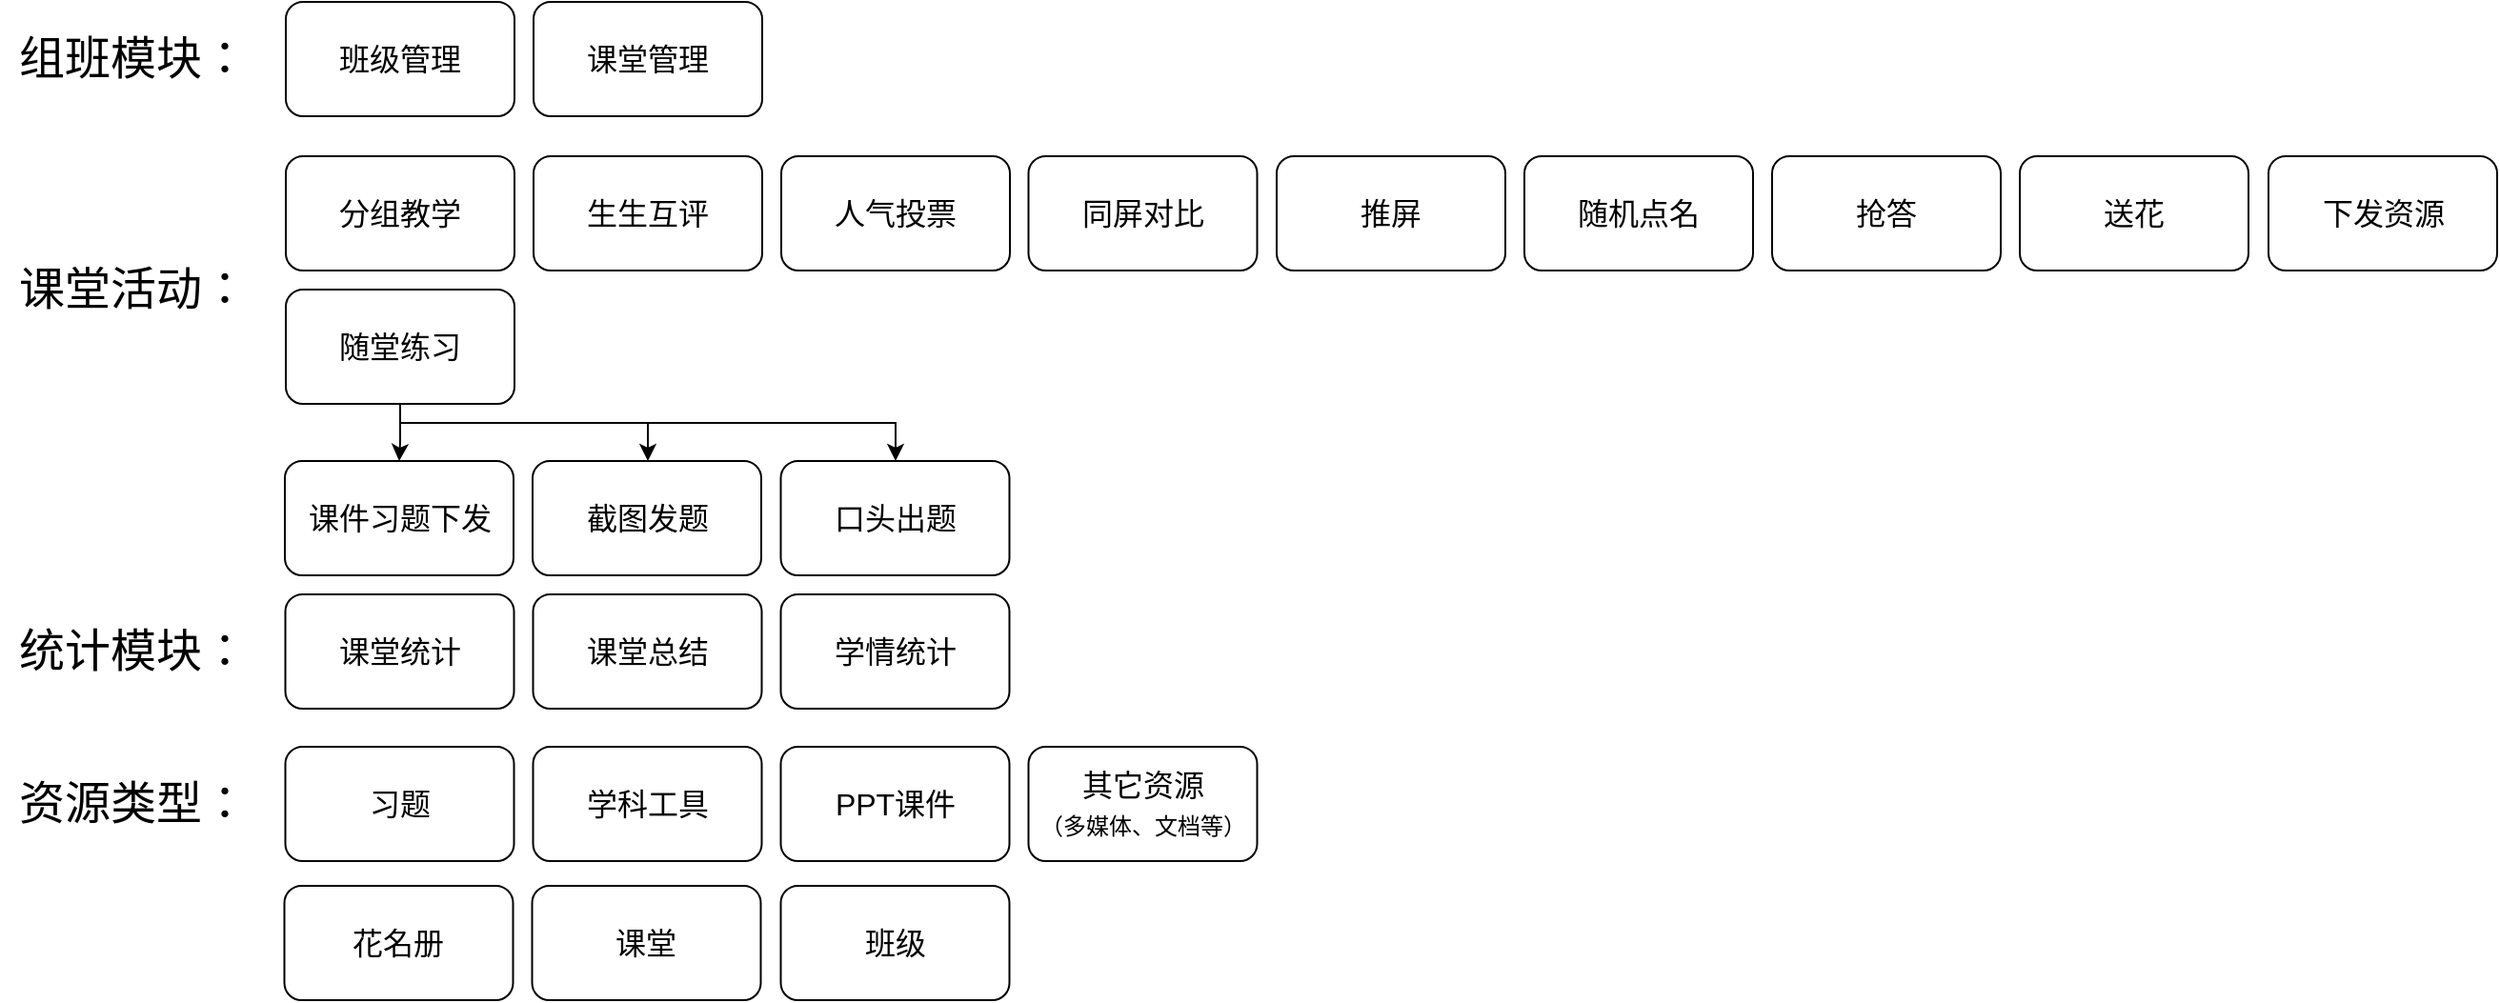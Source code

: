<mxfile version="14.6.10" type="github" pages="16">
  <diagram id="ySIho5F88poUKS7YFDeH" name="功能结构">
    <mxGraphModel dx="1422" dy="882" grid="1" gridSize="10" guides="1" tooltips="1" connect="1" arrows="1" fold="1" page="1" pageScale="1" pageWidth="827" pageHeight="1169" math="0" shadow="0">
      <root>
        <mxCell id="Al2z9ClqBcWulVMLrW0T-0" />
        <mxCell id="Al2z9ClqBcWulVMLrW0T-1" parent="Al2z9ClqBcWulVMLrW0T-0" />
        <mxCell id="Al2z9ClqBcWulVMLrW0T-2" value="习题" style="rounded=1;whiteSpace=wrap;html=1;fontSize=16;align=center;" parent="Al2z9ClqBcWulVMLrW0T-1" vertex="1">
          <mxGeometry x="189.75" y="431" width="120" height="60" as="geometry" />
        </mxCell>
        <mxCell id="Al2z9ClqBcWulVMLrW0T-3" value="分组教学" style="rounded=1;whiteSpace=wrap;html=1;fontSize=16;align=center;" parent="Al2z9ClqBcWulVMLrW0T-1" vertex="1">
          <mxGeometry x="190" y="121" width="120" height="60" as="geometry" />
        </mxCell>
        <mxCell id="Al2z9ClqBcWulVMLrW0T-4" value="生生互评" style="rounded=1;whiteSpace=wrap;html=1;fontSize=16;align=center;" parent="Al2z9ClqBcWulVMLrW0T-1" vertex="1">
          <mxGeometry x="320" y="121" width="120" height="60" as="geometry" />
        </mxCell>
        <mxCell id="Al2z9ClqBcWulVMLrW0T-5" value="人气投票" style="rounded=1;whiteSpace=wrap;html=1;fontSize=16;align=center;" parent="Al2z9ClqBcWulVMLrW0T-1" vertex="1">
          <mxGeometry x="450" y="121" width="120" height="60" as="geometry" />
        </mxCell>
        <mxCell id="Al2z9ClqBcWulVMLrW0T-6" value="随机点名" style="rounded=1;whiteSpace=wrap;html=1;fontSize=16;align=center;" parent="Al2z9ClqBcWulVMLrW0T-1" vertex="1">
          <mxGeometry x="840" y="121" width="120" height="60" as="geometry" />
        </mxCell>
        <mxCell id="Al2z9ClqBcWulVMLrW0T-7" value="学科工具" style="rounded=1;whiteSpace=wrap;html=1;fontSize=16;align=center;" parent="Al2z9ClqBcWulVMLrW0T-1" vertex="1">
          <mxGeometry x="319.75" y="431" width="120" height="60" as="geometry" />
        </mxCell>
        <mxCell id="Al2z9ClqBcWulVMLrW0T-8" value="PPT课件" style="rounded=1;whiteSpace=wrap;html=1;fontSize=16;align=center;" parent="Al2z9ClqBcWulVMLrW0T-1" vertex="1">
          <mxGeometry x="449.75" y="431" width="120" height="60" as="geometry" />
        </mxCell>
        <mxCell id="Al2z9ClqBcWulVMLrW0T-9" value="抢答" style="rounded=1;whiteSpace=wrap;html=1;fontSize=16;align=center;" parent="Al2z9ClqBcWulVMLrW0T-1" vertex="1">
          <mxGeometry x="970" y="121" width="120" height="60" as="geometry" />
        </mxCell>
        <mxCell id="Al2z9ClqBcWulVMLrW0T-10" value="送花" style="rounded=1;whiteSpace=wrap;html=1;fontSize=16;align=center;" parent="Al2z9ClqBcWulVMLrW0T-1" vertex="1">
          <mxGeometry x="1100" y="121" width="120" height="60" as="geometry" />
        </mxCell>
        <mxCell id="pwbhA8vGE5dWIsQhsapH-0" value="课件习题下发" style="rounded=1;whiteSpace=wrap;html=1;fontSize=16;align=center;" parent="Al2z9ClqBcWulVMLrW0T-1" vertex="1">
          <mxGeometry x="189.5" y="281" width="120" height="60" as="geometry" />
        </mxCell>
        <mxCell id="pwbhA8vGE5dWIsQhsapH-1" value="截图发题" style="rounded=1;whiteSpace=wrap;html=1;fontSize=16;align=center;" parent="Al2z9ClqBcWulVMLrW0T-1" vertex="1">
          <mxGeometry x="319.5" y="281" width="120" height="60" as="geometry" />
        </mxCell>
        <mxCell id="pwbhA8vGE5dWIsQhsapH-2" value="课堂统计" style="rounded=1;whiteSpace=wrap;html=1;fontSize=16;align=center;" parent="Al2z9ClqBcWulVMLrW0T-1" vertex="1">
          <mxGeometry x="189.75" y="351" width="120" height="60" as="geometry" />
        </mxCell>
        <mxCell id="pwbhA8vGE5dWIsQhsapH-3" value="课堂总结" style="rounded=1;whiteSpace=wrap;html=1;fontSize=16;align=center;" parent="Al2z9ClqBcWulVMLrW0T-1" vertex="1">
          <mxGeometry x="319.75" y="351" width="120" height="60" as="geometry" />
        </mxCell>
        <mxCell id="pwbhA8vGE5dWIsQhsapH-4" value="其它资源&lt;br&gt;&lt;font style=&quot;font-size: 12px&quot;&gt;（多媒体、文档等）&lt;/font&gt;" style="rounded=1;whiteSpace=wrap;html=1;fontSize=16;align=center;" parent="Al2z9ClqBcWulVMLrW0T-1" vertex="1">
          <mxGeometry x="579.75" y="431" width="120" height="60" as="geometry" />
        </mxCell>
        <mxCell id="pwbhA8vGE5dWIsQhsapH-5" value="资源类型：" style="text;html=1;strokeColor=none;fillColor=none;align=center;verticalAlign=middle;whiteSpace=wrap;rounded=0;fontSize=24;" parent="Al2z9ClqBcWulVMLrW0T-1" vertex="1">
          <mxGeometry x="45" y="451" width="130" height="20" as="geometry" />
        </mxCell>
        <mxCell id="pwbhA8vGE5dWIsQhsapH-6" value="课堂活动：" style="text;html=1;strokeColor=none;fillColor=none;align=center;verticalAlign=middle;whiteSpace=wrap;rounded=0;fontSize=24;" parent="Al2z9ClqBcWulVMLrW0T-1" vertex="1">
          <mxGeometry x="40.25" y="181" width="140" height="20" as="geometry" />
        </mxCell>
        <mxCell id="pwbhA8vGE5dWIsQhsapH-7" value="统计模块：" style="text;html=1;strokeColor=none;fillColor=none;align=center;verticalAlign=middle;whiteSpace=wrap;rounded=0;fontSize=24;" parent="Al2z9ClqBcWulVMLrW0T-1" vertex="1">
          <mxGeometry x="40" y="371" width="140" height="20" as="geometry" />
        </mxCell>
        <mxCell id="pwbhA8vGE5dWIsQhsapH-8" value="花名册" style="rounded=1;whiteSpace=wrap;html=1;fontSize=16;align=center;" parent="Al2z9ClqBcWulVMLrW0T-1" vertex="1">
          <mxGeometry x="189.25" y="504" width="120" height="60" as="geometry" />
        </mxCell>
        <mxCell id="Npib2aF4o1GfoydxgvZe-0" value="课堂" style="rounded=1;whiteSpace=wrap;html=1;fontSize=16;align=center;" parent="Al2z9ClqBcWulVMLrW0T-1" vertex="1">
          <mxGeometry x="319.25" y="504" width="120" height="60" as="geometry" />
        </mxCell>
        <mxCell id="Npib2aF4o1GfoydxgvZe-1" value="下发资源" style="rounded=1;whiteSpace=wrap;html=1;fontSize=16;align=center;" parent="Al2z9ClqBcWulVMLrW0T-1" vertex="1">
          <mxGeometry x="1230.5" y="121" width="120" height="60" as="geometry" />
        </mxCell>
        <mxCell id="Npib2aF4o1GfoydxgvZe-2" value="学情统计" style="rounded=1;whiteSpace=wrap;html=1;fontSize=16;align=center;" parent="Al2z9ClqBcWulVMLrW0T-1" vertex="1">
          <mxGeometry x="449.75" y="351" width="120" height="60" as="geometry" />
        </mxCell>
        <mxCell id="Npib2aF4o1GfoydxgvZe-3" value="组班模块：" style="text;html=1;strokeColor=none;fillColor=none;align=center;verticalAlign=middle;whiteSpace=wrap;rounded=0;fontSize=24;" parent="Al2z9ClqBcWulVMLrW0T-1" vertex="1">
          <mxGeometry x="40.25" y="60" width="140" height="20" as="geometry" />
        </mxCell>
        <mxCell id="Npib2aF4o1GfoydxgvZe-4" value="班级管理" style="rounded=1;whiteSpace=wrap;html=1;fontSize=16;align=center;" parent="Al2z9ClqBcWulVMLrW0T-1" vertex="1">
          <mxGeometry x="190" y="40" width="120" height="60" as="geometry" />
        </mxCell>
        <mxCell id="Npib2aF4o1GfoydxgvZe-5" value="课堂管理" style="rounded=1;whiteSpace=wrap;html=1;fontSize=16;align=center;" parent="Al2z9ClqBcWulVMLrW0T-1" vertex="1">
          <mxGeometry x="320" y="40" width="120" height="60" as="geometry" />
        </mxCell>
        <mxCell id="Npib2aF4o1GfoydxgvZe-6" value="班级" style="rounded=1;whiteSpace=wrap;html=1;fontSize=16;align=center;" parent="Al2z9ClqBcWulVMLrW0T-1" vertex="1">
          <mxGeometry x="449.75" y="504" width="120" height="60" as="geometry" />
        </mxCell>
        <mxCell id="Npib2aF4o1GfoydxgvZe-9" style="edgeStyle=orthogonalEdgeStyle;rounded=0;orthogonalLoop=1;jettySize=auto;html=1;fontSize=24;" parent="Al2z9ClqBcWulVMLrW0T-1" source="Npib2aF4o1GfoydxgvZe-7" target="pwbhA8vGE5dWIsQhsapH-0" edge="1">
          <mxGeometry relative="1" as="geometry" />
        </mxCell>
        <mxCell id="Npib2aF4o1GfoydxgvZe-10" style="edgeStyle=orthogonalEdgeStyle;rounded=0;orthogonalLoop=1;jettySize=auto;html=1;fontSize=24;" parent="Al2z9ClqBcWulVMLrW0T-1" target="pwbhA8vGE5dWIsQhsapH-1" edge="1">
          <mxGeometry relative="1" as="geometry">
            <mxPoint x="250" y="251" as="sourcePoint" />
            <Array as="points">
              <mxPoint x="250" y="261" />
              <mxPoint x="380" y="261" />
            </Array>
          </mxGeometry>
        </mxCell>
        <mxCell id="Npib2aF4o1GfoydxgvZe-11" style="edgeStyle=orthogonalEdgeStyle;rounded=0;orthogonalLoop=1;jettySize=auto;html=1;fontSize=24;" parent="Al2z9ClqBcWulVMLrW0T-1" source="Npib2aF4o1GfoydxgvZe-7" target="Npib2aF4o1GfoydxgvZe-8" edge="1">
          <mxGeometry relative="1" as="geometry">
            <Array as="points">
              <mxPoint x="250" y="261" />
              <mxPoint x="510" y="261" />
            </Array>
          </mxGeometry>
        </mxCell>
        <mxCell id="Npib2aF4o1GfoydxgvZe-7" value="随堂练习" style="rounded=1;whiteSpace=wrap;html=1;fontSize=16;align=center;" parent="Al2z9ClqBcWulVMLrW0T-1" vertex="1">
          <mxGeometry x="190" y="191" width="120" height="60" as="geometry" />
        </mxCell>
        <mxCell id="Npib2aF4o1GfoydxgvZe-8" value="口头出题" style="rounded=1;whiteSpace=wrap;html=1;fontSize=16;align=center;" parent="Al2z9ClqBcWulVMLrW0T-1" vertex="1">
          <mxGeometry x="449.75" y="281" width="120" height="60" as="geometry" />
        </mxCell>
        <mxCell id="Npib2aF4o1GfoydxgvZe-12" value="推屏" style="rounded=1;whiteSpace=wrap;html=1;fontSize=16;align=center;" parent="Al2z9ClqBcWulVMLrW0T-1" vertex="1">
          <mxGeometry x="710" y="121" width="120" height="60" as="geometry" />
        </mxCell>
        <mxCell id="nBkIe1I3A0UdcWKPP7lj-0" value="同屏对比" style="rounded=1;whiteSpace=wrap;html=1;fontSize=16;align=center;" parent="Al2z9ClqBcWulVMLrW0T-1" vertex="1">
          <mxGeometry x="579.75" y="121" width="120" height="60" as="geometry" />
        </mxCell>
      </root>
    </mxGraphModel>
  </diagram>
  <diagram id="7OPa_1LoBj2C91qyEaii" name="逻辑组件构成">
    <mxGraphModel dx="1422" dy="2051" grid="1" gridSize="10" guides="1" tooltips="1" connect="1" arrows="1" fold="1" page="1" pageScale="1" pageWidth="827" pageHeight="1169" math="0" shadow="0">
      <root>
        <mxCell id="QfaEs2_1KEUAuGlLSLdg-0" />
        <mxCell id="QfaEs2_1KEUAuGlLSLdg-1" parent="QfaEs2_1KEUAuGlLSLdg-0" />
        <mxCell id="ZUii6nOR15KB4KzM-T3I-0" value="业务活动层" style="rounded=0;whiteSpace=wrap;html=1;strokeWidth=1;align=left;verticalAlign=top;fontSize=21;" parent="QfaEs2_1KEUAuGlLSLdg-1" vertex="1">
          <mxGeometry x="44" y="-1120" width="740" height="220" as="geometry" />
        </mxCell>
        <mxCell id="ZUii6nOR15KB4KzM-T3I-2" value="消息通信层" style="rounded=0;whiteSpace=wrap;html=1;strokeWidth=1;align=left;verticalAlign=top;fontSize=21;" parent="QfaEs2_1KEUAuGlLSLdg-1" vertex="1">
          <mxGeometry x="424" y="-890" width="360" height="150" as="geometry" />
        </mxCell>
        <mxCell id="ZUii6nOR15KB4KzM-T3I-3" value="业务处理层" style="rounded=0;whiteSpace=wrap;html=1;strokeWidth=1;align=left;verticalAlign=top;fontSize=21;" parent="QfaEs2_1KEUAuGlLSLdg-1" vertex="1">
          <mxGeometry x="44" y="-890" width="360" height="150" as="geometry" />
        </mxCell>
        <mxCell id="ZUii6nOR15KB4KzM-T3I-5" value="数据分析与统计" style="rounded=0;whiteSpace=wrap;html=1;strokeWidth=1;align=left;verticalAlign=top;fontSize=21;" parent="QfaEs2_1KEUAuGlLSLdg-1" vertex="1">
          <mxGeometry x="44" y="-730" width="740" height="90" as="geometry" />
        </mxCell>
        <mxCell id="ZnpYzv9HNl4nUVsNxoEE-0" value="基础设施层" style="rounded=0;whiteSpace=wrap;html=1;strokeWidth=1;align=left;verticalAlign=top;fontSize=21;" parent="QfaEs2_1KEUAuGlLSLdg-1" vertex="1">
          <mxGeometry x="44" y="-530" width="740" height="90" as="geometry" />
        </mxCell>
        <mxCell id="33UOj_gDm5JZuNkpZCdx-0" value="连接管理" style="rounded=1;whiteSpace=wrap;html=1;fontSize=14;strokeWidth=1;align=center;" parent="QfaEs2_1KEUAuGlLSLdg-1" vertex="1">
          <mxGeometry x="490" y="-820" width="90" height="50" as="geometry" />
        </mxCell>
        <mxCell id="33UOj_gDm5JZuNkpZCdx-1" value="消息管理" style="rounded=1;whiteSpace=wrap;html=1;fontSize=14;strokeWidth=1;align=center;" parent="QfaEs2_1KEUAuGlLSLdg-1" vertex="1">
          <mxGeometry x="630" y="-820" width="90" height="50" as="geometry" />
        </mxCell>
        <mxCell id="33UOj_gDm5JZuNkpZCdx-3" value="随堂练习" style="rounded=1;whiteSpace=wrap;html=1;fontSize=14;strokeWidth=1;align=center;" parent="QfaEs2_1KEUAuGlLSLdg-1" vertex="1">
          <mxGeometry x="114" y="-990" width="90" height="50" as="geometry" />
        </mxCell>
        <mxCell id="33UOj_gDm5JZuNkpZCdx-5" value="分组教学" style="rounded=1;whiteSpace=wrap;html=1;fontSize=14;strokeWidth=1;align=center;" parent="QfaEs2_1KEUAuGlLSLdg-1" vertex="1">
          <mxGeometry x="234" y="-990" width="90" height="50" as="geometry" />
        </mxCell>
        <mxCell id="33UOj_gDm5JZuNkpZCdx-6" value="随机点名" style="rounded=1;whiteSpace=wrap;html=1;fontSize=14;strokeWidth=1;align=center;" parent="QfaEs2_1KEUAuGlLSLdg-1" vertex="1">
          <mxGeometry x="348" y="-990" width="90" height="50" as="geometry" />
        </mxCell>
        <mxCell id="33UOj_gDm5JZuNkpZCdx-7" value="抢答" style="rounded=1;whiteSpace=wrap;html=1;fontSize=14;strokeWidth=1;align=center;" parent="QfaEs2_1KEUAuGlLSLdg-1" vertex="1">
          <mxGeometry x="464" y="-990" width="90" height="50" as="geometry" />
        </mxCell>
        <mxCell id="33UOj_gDm5JZuNkpZCdx-8" value="送花" style="rounded=1;whiteSpace=wrap;html=1;fontSize=14;strokeWidth=1;align=center;" parent="QfaEs2_1KEUAuGlLSLdg-1" vertex="1">
          <mxGeometry x="573" y="-990" width="90" height="50" as="geometry" />
        </mxCell>
        <mxCell id="33UOj_gDm5JZuNkpZCdx-9" value="下发资源" style="rounded=1;whiteSpace=wrap;html=1;fontSize=14;strokeWidth=1;align=center;" parent="QfaEs2_1KEUAuGlLSLdg-1" vertex="1">
          <mxGeometry x="684" y="-990" width="90" height="50" as="geometry" />
        </mxCell>
        <mxCell id="33UOj_gDm5JZuNkpZCdx-10" value="班级管理" style="rounded=1;whiteSpace=wrap;html=1;fontSize=14;strokeWidth=1;align=center;" parent="QfaEs2_1KEUAuGlLSLdg-1" vertex="1">
          <mxGeometry x="114" y="-1050" width="90" height="50" as="geometry" />
        </mxCell>
        <mxCell id="33UOj_gDm5JZuNkpZCdx-11" value="课堂管理" style="rounded=1;whiteSpace=wrap;html=1;fontSize=14;strokeWidth=1;align=center;" parent="QfaEs2_1KEUAuGlLSLdg-1" vertex="1">
          <mxGeometry x="234" y="-1050" width="90" height="50" as="geometry" />
        </mxCell>
        <mxCell id="ke4eRSRhaqXdojUqGzHU-0" value="MySQL" style="rounded=1;whiteSpace=wrap;html=1;fontSize=14;strokeWidth=1;align=center;" parent="QfaEs2_1KEUAuGlLSLdg-1" vertex="1">
          <mxGeometry x="210" y="-500" width="90" height="50" as="geometry" />
        </mxCell>
        <mxCell id="ke4eRSRhaqXdojUqGzHU-1" value="通用组件层" style="rounded=0;whiteSpace=wrap;html=1;strokeWidth=1;align=left;verticalAlign=top;fontSize=21;" parent="QfaEs2_1KEUAuGlLSLdg-1" vertex="1">
          <mxGeometry x="44" y="-630" width="740" height="90" as="geometry" />
        </mxCell>
        <mxCell id="ke4eRSRhaqXdojUqGzHU-2" value="NDR" style="rounded=1;whiteSpace=wrap;html=1;fontSize=14;strokeWidth=1;align=center;" parent="QfaEs2_1KEUAuGlLSLdg-1" vertex="1">
          <mxGeometry x="339" y="-600" width="90" height="50" as="geometry" />
        </mxCell>
        <mxCell id="ke4eRSRhaqXdojUqGzHU-3" value="CS" style="rounded=1;whiteSpace=wrap;html=1;fontSize=14;strokeWidth=1;align=center;" parent="QfaEs2_1KEUAuGlLSLdg-1" vertex="1">
          <mxGeometry x="459" y="-600" width="90" height="50" as="geometry" />
        </mxCell>
        <mxCell id="ke4eRSRhaqXdojUqGzHU-4" value="UC" style="rounded=1;whiteSpace=wrap;html=1;fontSize=14;strokeWidth=1;align=center;" parent="QfaEs2_1KEUAuGlLSLdg-1" vertex="1">
          <mxGeometry x="583" y="-600" width="90" height="50" as="geometry" />
        </mxCell>
        <mxCell id="ke4eRSRhaqXdojUqGzHU-7" value="用户登录" style="rounded=1;whiteSpace=wrap;html=1;fontSize=14;strokeWidth=1;align=center;" parent="QfaEs2_1KEUAuGlLSLdg-1" vertex="1">
          <mxGeometry x="348" y="-1050" width="90" height="50" as="geometry" />
        </mxCell>
        <mxCell id="ke4eRSRhaqXdojUqGzHU-8" value="课堂活动&lt;br&gt;状态管理" style="rounded=1;whiteSpace=wrap;html=1;fontSize=14;strokeWidth=1;align=center;" parent="QfaEs2_1KEUAuGlLSLdg-1" vertex="1">
          <mxGeometry x="109" y="-820" width="90" height="50" as="geometry" />
        </mxCell>
        <mxCell id="ke4eRSRhaqXdojUqGzHU-9" value="课堂活动&lt;br&gt;数据处理" style="rounded=1;whiteSpace=wrap;html=1;fontSize=14;strokeWidth=1;align=center;" parent="QfaEs2_1KEUAuGlLSLdg-1" vertex="1">
          <mxGeometry x="249" y="-820" width="90" height="50" as="geometry" />
        </mxCell>
        <mxCell id="ke4eRSRhaqXdojUqGzHU-11" value="课堂统计" style="rounded=1;whiteSpace=wrap;html=1;fontSize=14;strokeWidth=1;align=center;" parent="QfaEs2_1KEUAuGlLSLdg-1" vertex="1">
          <mxGeometry x="220" y="-700" width="90" height="50" as="geometry" />
        </mxCell>
        <mxCell id="ke4eRSRhaqXdojUqGzHU-12" value="学情分析" style="rounded=1;whiteSpace=wrap;html=1;fontSize=14;strokeWidth=1;align=center;" parent="QfaEs2_1KEUAuGlLSLdg-1" vertex="1">
          <mxGeometry x="424" y="-700" width="90" height="50" as="geometry" />
        </mxCell>
        <mxCell id="QqTzOOu1t0QrZ4wXSqH8-0" value="题型颗粒" style="rounded=1;whiteSpace=wrap;html=1;fontSize=14;strokeWidth=1;align=center;" parent="QfaEs2_1KEUAuGlLSLdg-1" vertex="1">
          <mxGeometry x="220" y="-600" width="90" height="50" as="geometry" />
        </mxCell>
      </root>
    </mxGraphModel>
  </diagram>
  <diagram id="2_zi1aDqrx1x08zvzbXu" name="物理组件构成">
    <mxGraphModel dx="1422" dy="2051" grid="1" gridSize="10" guides="1" tooltips="1" connect="1" arrows="1" fold="1" page="1" pageScale="1" pageWidth="827" pageHeight="1169" math="0" shadow="0">
      <root>
        <mxCell id="apTTdXJnjvnoFx_-e-7i-0" />
        <mxCell id="apTTdXJnjvnoFx_-e-7i-1" parent="apTTdXJnjvnoFx_-e-7i-0" />
        <mxCell id="9C7BRgnldxr7GfUD9Fyh-0" value="5G智慧教室" style="rounded=0;whiteSpace=wrap;html=1;fontSize=24;align=left;verticalAlign=top;" parent="apTTdXJnjvnoFx_-e-7i-1" vertex="1">
          <mxGeometry x="9" y="-1120" width="810" height="400" as="geometry" />
        </mxCell>
        <mxCell id="9C7BRgnldxr7GfUD9Fyh-1" value="Client" style="rounded=0;whiteSpace=wrap;html=1;fontSize=24;align=left;verticalAlign=top;" parent="apTTdXJnjvnoFx_-e-7i-1" vertex="1">
          <mxGeometry x="29" y="-1070" width="780" height="210" as="geometry" />
        </mxCell>
        <mxCell id="9C7BRgnldxr7GfUD9Fyh-2" value="PAD学生端" style="rounded=0;whiteSpace=wrap;html=1;fontSize=24;align=left;verticalAlign=top;" parent="apTTdXJnjvnoFx_-e-7i-1" vertex="1">
          <mxGeometry x="449" y="-1030" width="340" height="140" as="geometry" />
        </mxCell>
        <mxCell id="9C7BRgnldxr7GfUD9Fyh-3" value="PC老师端" style="rounded=0;whiteSpace=wrap;html=1;fontSize=24;align=left;verticalAlign=top;" parent="apTTdXJnjvnoFx_-e-7i-1" vertex="1">
          <mxGeometry x="89" y="-1030" width="340" height="140" as="geometry" />
        </mxCell>
        <mxCell id="9C7BRgnldxr7GfUD9Fyh-4" value="Server" style="rounded=0;whiteSpace=wrap;html=1;fontSize=24;align=left;verticalAlign=top;" parent="apTTdXJnjvnoFx_-e-7i-1" vertex="1">
          <mxGeometry x="29" y="-850" width="780" height="120" as="geometry" />
        </mxCell>
        <mxCell id="9C7BRgnldxr7GfUD9Fyh-5" value="复用组件" style="rounded=0;whiteSpace=wrap;html=1;fontSize=24;align=left;verticalAlign=top;fillColor=#f5f5f5;strokeColor=#666666;fontColor=#333333;" parent="apTTdXJnjvnoFx_-e-7i-1" vertex="1">
          <mxGeometry x="9" y="-700" width="810" height="200" as="geometry" />
        </mxCell>
        <mxCell id="9C7BRgnldxr7GfUD9Fyh-6" value="题型颗粒&lt;br&gt;播放器组件" style="rounded=0;whiteSpace=wrap;html=1;fontSize=16;align=center;" parent="apTTdXJnjvnoFx_-e-7i-1" vertex="1">
          <mxGeometry x="219" y="-650" width="120" height="60" as="geometry" />
        </mxCell>
        <mxCell id="9C7BRgnldxr7GfUD9Fyh-7" value="题型颗粒&lt;br&gt;习题入库服务" style="rounded=0;whiteSpace=wrap;html=1;fontSize=16;align=center;" parent="apTTdXJnjvnoFx_-e-7i-1" vertex="1">
          <mxGeometry x="369" y="-650" width="120" height="60" as="geometry" />
        </mxCell>
        <mxCell id="9C7BRgnldxr7GfUD9Fyh-8" value="题型颗粒&lt;br&gt;习题批改SDK" style="rounded=0;whiteSpace=wrap;html=1;fontSize=16;align=center;" parent="apTTdXJnjvnoFx_-e-7i-1" vertex="1">
          <mxGeometry x="519" y="-650" width="120" height="60" as="geometry" />
        </mxCell>
        <mxCell id="9C7BRgnldxr7GfUD9Fyh-9" value="NDR" style="rounded=0;whiteSpace=wrap;html=1;fontSize=16;align=center;" parent="apTTdXJnjvnoFx_-e-7i-1" vertex="1">
          <mxGeometry x="219" y="-570" width="120" height="60" as="geometry" />
        </mxCell>
        <mxCell id="9C7BRgnldxr7GfUD9Fyh-10" value="CS" style="rounded=0;whiteSpace=wrap;html=1;fontSize=16;align=center;" parent="apTTdXJnjvnoFx_-e-7i-1" vertex="1">
          <mxGeometry x="369" y="-570" width="120" height="60" as="geometry" />
        </mxCell>
        <mxCell id="9C7BRgnldxr7GfUD9Fyh-11" value="UC" style="rounded=0;whiteSpace=wrap;html=1;fontSize=16;align=center;" parent="apTTdXJnjvnoFx_-e-7i-1" vertex="1">
          <mxGeometry x="519" y="-570" width="120" height="60" as="geometry" />
        </mxCell>
        <mxCell id="9C7BRgnldxr7GfUD9Fyh-13" value="Web组件" style="rounded=1;whiteSpace=wrap;html=1;" parent="apTTdXJnjvnoFx_-e-7i-1" vertex="1">
          <mxGeometry x="119" y="-970" width="120" height="60" as="geometry" />
        </mxCell>
        <mxCell id="9C7BRgnldxr7GfUD9Fyh-14" value="PC组件" style="rounded=1;whiteSpace=wrap;html=1;" parent="apTTdXJnjvnoFx_-e-7i-1" vertex="1">
          <mxGeometry x="279" y="-970" width="120" height="60" as="geometry" />
        </mxCell>
        <mxCell id="9C7BRgnldxr7GfUD9Fyh-15" value="H5组件" style="rounded=1;whiteSpace=wrap;html=1;" parent="apTTdXJnjvnoFx_-e-7i-1" vertex="1">
          <mxGeometry x="479" y="-970" width="120" height="60" as="geometry" />
        </mxCell>
        <mxCell id="9C7BRgnldxr7GfUD9Fyh-16" value="Native组件" style="rounded=1;whiteSpace=wrap;html=1;" parent="apTTdXJnjvnoFx_-e-7i-1" vertex="1">
          <mxGeometry x="639" y="-970" width="120" height="60" as="geometry" />
        </mxCell>
        <mxCell id="9C7BRgnldxr7GfUD9Fyh-17" value="消息通信组件" style="rounded=1;whiteSpace=wrap;html=1;" parent="apTTdXJnjvnoFx_-e-7i-1" vertex="1">
          <mxGeometry x="559" y="-820" width="120" height="60" as="geometry" />
        </mxCell>
        <mxCell id="9C7BRgnldxr7GfUD9Fyh-18" value="业务处理组件" style="rounded=1;whiteSpace=wrap;html=1;" parent="apTTdXJnjvnoFx_-e-7i-1" vertex="1">
          <mxGeometry x="199" y="-820" width="120" height="60" as="geometry" />
        </mxCell>
      </root>
    </mxGraphModel>
  </diagram>
  <diagram id="_RtV84z0H-kQ9U_ldpE2" name="PAD学生端 - H5组件">
    <mxGraphModel dx="1422" dy="882" grid="1" gridSize="10" guides="1" tooltips="1" connect="1" arrows="1" fold="1" page="1" pageScale="1" pageWidth="827" pageHeight="1169" math="0" shadow="0">
      <root>
        <mxCell id="vJPe_vNQj6c6dDPJMC6I-0" />
        <mxCell id="vJPe_vNQj6c6dDPJMC6I-1" parent="vJPe_vNQj6c6dDPJMC6I-0" />
        <mxCell id="DTpqq9npcWKooh91i175-0" value="登录页" style="rounded=1;whiteSpace=wrap;html=1;fontSize=16;" vertex="1" parent="vJPe_vNQj6c6dDPJMC6I-1">
          <mxGeometry x="130" y="260" width="120" height="60" as="geometry" />
        </mxCell>
        <mxCell id="DTpqq9npcWKooh91i175-1" value="课堂管理页" style="rounded=1;whiteSpace=wrap;html=1;fontSize=16;" vertex="1" parent="vJPe_vNQj6c6dDPJMC6I-1">
          <mxGeometry x="310" y="260" width="120" height="60" as="geometry" />
        </mxCell>
        <mxCell id="DTpqq9npcWKooh91i175-2" value="课堂活动页" style="rounded=1;whiteSpace=wrap;html=1;fontSize=16;" vertex="1" parent="vJPe_vNQj6c6dDPJMC6I-1">
          <mxGeometry x="490" y="260" width="120" height="60" as="geometry" />
        </mxCell>
        <mxCell id="DTpqq9npcWKooh91i175-6" value="页面级" style="text;html=1;strokeColor=none;fillColor=none;align=center;verticalAlign=middle;whiteSpace=wrap;rounded=0;fontSize=16;" vertex="1" parent="vJPe_vNQj6c6dDPJMC6I-1">
          <mxGeometry x="70" y="285" width="20" height="10" as="geometry" />
        </mxCell>
        <mxCell id="DTpqq9npcWKooh91i175-7" value="逻辑层" style="text;html=1;strokeColor=none;fillColor=none;align=center;verticalAlign=middle;whiteSpace=wrap;rounded=0;fontSize=24;" vertex="1" parent="vJPe_vNQj6c6dDPJMC6I-1">
          <mxGeometry x="10" y="558" width="30" height="10" as="geometry" />
        </mxCell>
        <mxCell id="DTpqq9npcWKooh91i175-8" value="数据层" style="text;html=1;strokeColor=none;fillColor=none;align=center;verticalAlign=middle;whiteSpace=wrap;rounded=0;fontSize=24;" vertex="1" parent="vJPe_vNQj6c6dDPJMC6I-1">
          <mxGeometry x="10" y="718" width="30" height="10" as="geometry" />
        </mxCell>
        <mxCell id="DTpqq9npcWKooh91i175-9" value="框架层" style="text;html=1;strokeColor=none;fillColor=none;align=center;verticalAlign=middle;whiteSpace=wrap;rounded=0;fontSize=24;" vertex="1" parent="vJPe_vNQj6c6dDPJMC6I-1">
          <mxGeometry x="10" y="878" width="30" height="10" as="geometry" />
        </mxCell>
        <mxCell id="DTpqq9npcWKooh91i175-11" value="用户信息" style="rounded=1;whiteSpace=wrap;html=1;fontSize=16;" vertex="1" parent="vJPe_vNQj6c6dDPJMC6I-1">
          <mxGeometry x="130" y="705" width="120" height="60" as="geometry" />
        </mxCell>
        <mxCell id="DTpqq9npcWKooh91i175-12" value="课堂管理" style="rounded=1;whiteSpace=wrap;html=1;fontSize=16;" vertex="1" parent="vJPe_vNQj6c6dDPJMC6I-1">
          <mxGeometry x="130" y="540" width="120" height="60" as="geometry" />
        </mxCell>
        <mxCell id="DTpqq9npcWKooh91i175-13" value="展示层" style="text;html=1;strokeColor=none;fillColor=none;align=center;verticalAlign=middle;whiteSpace=wrap;rounded=0;fontSize=24;horizontal=1;" vertex="1" parent="vJPe_vNQj6c6dDPJMC6I-1">
          <mxGeometry x="10" y="295" width="30" height="10" as="geometry" />
        </mxCell>
        <mxCell id="DTpqq9npcWKooh91i175-15" value="课堂活动" style="rounded=1;whiteSpace=wrap;html=1;fontSize=16;" vertex="1" parent="vJPe_vNQj6c6dDPJMC6I-1">
          <mxGeometry x="310" y="540" width="120" height="60" as="geometry" />
        </mxCell>
        <mxCell id="DTpqq9npcWKooh91i175-16" value="课堂数据" style="rounded=1;whiteSpace=wrap;html=1;fontSize=16;" vertex="1" parent="vJPe_vNQj6c6dDPJMC6I-1">
          <mxGeometry x="310" y="705" width="120" height="60" as="geometry" />
        </mxCell>
        <mxCell id="DTpqq9npcWKooh91i175-19" value="组件级" style="text;html=1;strokeColor=none;fillColor=none;align=center;verticalAlign=middle;whiteSpace=wrap;rounded=0;fontSize=16;" vertex="1" parent="vJPe_vNQj6c6dDPJMC6I-1">
          <mxGeometry x="70" y="380" width="20" height="10" as="geometry" />
        </mxCell>
        <mxCell id="DTpqq9npcWKooh91i175-21" value="消息分发" style="rounded=1;whiteSpace=wrap;html=1;fontSize=16;" vertex="1" parent="vJPe_vNQj6c6dDPJMC6I-1">
          <mxGeometry x="490" y="540" width="120" height="60" as="geometry" />
        </mxCell>
        <mxCell id="DTpqq9npcWKooh91i175-22" value="课堂活动数据" style="rounded=1;whiteSpace=wrap;html=1;fontSize=16;" vertex="1" parent="vJPe_vNQj6c6dDPJMC6I-1">
          <mxGeometry x="490" y="705" width="120" height="60" as="geometry" />
        </mxCell>
      </root>
    </mxGraphModel>
  </diagram>
  <diagram id="dVWULPc1-X__MVmkzuiI" name="组件构成.bak">
    <mxGraphModel dx="1422" dy="2051" grid="1" gridSize="10" guides="1" tooltips="1" connect="1" arrows="1" fold="1" page="1" pageScale="1" pageWidth="827" pageHeight="1169" math="0" shadow="0">
      <root>
        <mxCell id="0" />
        <mxCell id="1" parent="0" />
        <mxCell id="votonq6sB_gIMiyyRcs6-56" value="5G智慧教室" style="rounded=0;whiteSpace=wrap;html=1;fontSize=24;align=left;verticalAlign=top;" parent="1" vertex="1">
          <mxGeometry x="10" y="-1140" width="1320" height="720" as="geometry" />
        </mxCell>
        <mxCell id="votonq6sB_gIMiyyRcs6-5" value="Client" style="rounded=0;whiteSpace=wrap;html=1;fontSize=24;align=left;verticalAlign=top;" parent="1" vertex="1">
          <mxGeometry x="30" y="-1100" width="1260" height="430" as="geometry" />
        </mxCell>
        <mxCell id="votonq6sB_gIMiyyRcs6-3" value="PC老师端" style="rounded=0;whiteSpace=wrap;html=1;fontSize=24;align=left;verticalAlign=top;" parent="1" vertex="1">
          <mxGeometry x="90" y="-1060" width="570" height="380" as="geometry" />
        </mxCell>
        <mxCell id="votonq6sB_gIMiyyRcs6-4" value="PAD学生端" style="rounded=0;whiteSpace=wrap;html=1;fontSize=24;align=left;verticalAlign=top;" parent="1" vertex="1">
          <mxGeometry x="700" y="-1060" width="570" height="380" as="geometry" />
        </mxCell>
        <mxCell id="votonq6sB_gIMiyyRcs6-6" value="Server" style="rounded=0;whiteSpace=wrap;html=1;fontSize=24;align=left;verticalAlign=top;" parent="1" vertex="1">
          <mxGeometry x="30" y="-660" width="1260" height="230" as="geometry" />
        </mxCell>
        <mxCell id="votonq6sB_gIMiyyRcs6-7" value="业务处理" style="rounded=0;whiteSpace=wrap;html=1;fontSize=24;align=left;verticalAlign=top;" parent="1" vertex="1">
          <mxGeometry x="90" y="-620" width="570" height="180" as="geometry" />
        </mxCell>
        <mxCell id="votonq6sB_gIMiyyRcs6-8" value="消息通信(WebSocket)" style="rounded=0;whiteSpace=wrap;html=1;fontSize=24;align=left;verticalAlign=top;" parent="1" vertex="1">
          <mxGeometry x="700" y="-620" width="570" height="180" as="geometry" />
        </mxCell>
        <mxCell id="votonq6sB_gIMiyyRcs6-11" value="Web端" style="rounded=0;whiteSpace=wrap;html=1;fontSize=16;align=left;verticalAlign=top;" parent="1" vertex="1">
          <mxGeometry x="120" y="-1020" width="510" height="180" as="geometry" />
        </mxCell>
        <mxCell id="votonq6sB_gIMiyyRcs6-12" value="PC端" style="rounded=0;whiteSpace=wrap;html=1;fontSize=16;align=left;verticalAlign=top;" parent="1" vertex="1">
          <mxGeometry x="120" y="-830" width="510" height="140" as="geometry" />
        </mxCell>
        <mxCell id="votonq6sB_gIMiyyRcs6-13" value="H5端" style="rounded=0;whiteSpace=wrap;html=1;fontSize=16;align=left;verticalAlign=top;" parent="1" vertex="1">
          <mxGeometry x="730" y="-1010" width="510" height="160" as="geometry" />
        </mxCell>
        <mxCell id="votonq6sB_gIMiyyRcs6-14" value="Native端" style="rounded=0;whiteSpace=wrap;html=1;fontSize=16;align=left;verticalAlign=top;" parent="1" vertex="1">
          <mxGeometry x="730" y="-840" width="510" height="150" as="geometry" />
        </mxCell>
        <mxCell id="votonq6sB_gIMiyyRcs6-17" value="随堂练习" style="rounded=1;whiteSpace=wrap;html=1;fontSize=16;align=center;" parent="1" vertex="1">
          <mxGeometry x="810" y="-980" width="80" height="40" as="geometry" />
        </mxCell>
        <mxCell id="votonq6sB_gIMiyyRcs6-18" value="生生互评" style="rounded=1;whiteSpace=wrap;html=1;fontSize=16;align=center;" parent="1" vertex="1">
          <mxGeometry x="900" y="-925" width="80" height="40" as="geometry" />
        </mxCell>
        <mxCell id="votonq6sB_gIMiyyRcs6-19" value="人气投票" style="rounded=1;whiteSpace=wrap;html=1;fontSize=16;align=center;" parent="1" vertex="1">
          <mxGeometry x="990" y="-925" width="80" height="40" as="geometry" />
        </mxCell>
        <mxCell id="votonq6sB_gIMiyyRcs6-20" value="随机点名" style="rounded=1;whiteSpace=wrap;html=1;fontSize=16;align=center;" parent="1" vertex="1">
          <mxGeometry x="1080" y="-925" width="80" height="40" as="geometry" />
        </mxCell>
        <mxCell id="votonq6sB_gIMiyyRcs6-21" value="接收资源" style="rounded=1;whiteSpace=wrap;html=1;fontSize=16;align=center;" parent="1" vertex="1">
          <mxGeometry x="990" y="-980" width="80" height="40" as="geometry" />
        </mxCell>
        <mxCell id="votonq6sB_gIMiyyRcs6-22" value="送花" style="rounded=1;whiteSpace=wrap;html=1;fontSize=16;align=center;" parent="1" vertex="1">
          <mxGeometry x="810" y="-820" width="80" height="40" as="geometry" />
        </mxCell>
        <mxCell id="votonq6sB_gIMiyyRcs6-23" value="分组教学" style="rounded=1;whiteSpace=wrap;html=1;fontSize=16;align=center;" parent="1" vertex="1">
          <mxGeometry x="810" y="-925" width="80" height="40" as="geometry" />
        </mxCell>
        <mxCell id="votonq6sB_gIMiyyRcs6-24" value="学科工具" style="rounded=1;whiteSpace=wrap;html=1;fontSize=16;align=center;" parent="1" vertex="1">
          <mxGeometry x="900" y="-980" width="80" height="40" as="geometry" />
        </mxCell>
        <mxCell id="votonq6sB_gIMiyyRcs6-26" value="接收课件" style="rounded=1;whiteSpace=wrap;html=1;fontSize=16;align=center;" parent="1" vertex="1">
          <mxGeometry x="1080" y="-980" width="80" height="40" as="geometry" />
        </mxCell>
        <mxCell id="votonq6sB_gIMiyyRcs6-27" value="发送习题" style="rounded=1;whiteSpace=wrap;html=1;fontSize=16;align=center;" parent="1" vertex="1">
          <mxGeometry x="150" y="-980" width="80" height="40" as="geometry" />
        </mxCell>
        <mxCell id="votonq6sB_gIMiyyRcs6-28" value="截图发题" style="rounded=1;whiteSpace=wrap;html=1;fontSize=16;align=center;" parent="1" vertex="1">
          <mxGeometry x="240" y="-980" width="80" height="40" as="geometry" />
        </mxCell>
        <mxCell id="votonq6sB_gIMiyyRcs6-29" value="课堂总结&lt;br&gt;&lt;font style=&quot;font-size: 12px&quot;&gt;（数据适配）&lt;/font&gt;" style="rounded=1;whiteSpace=wrap;html=1;fontSize=16;align=center;" parent="1" vertex="1">
          <mxGeometry x="330" y="-800" width="80" height="40" as="geometry" />
        </mxCell>
        <mxCell id="votonq6sB_gIMiyyRcs6-30" value="生生互评" style="rounded=1;whiteSpace=wrap;html=1;fontSize=16;align=center;" parent="1" vertex="1">
          <mxGeometry x="240" y="-935" width="80" height="40" as="geometry" />
        </mxCell>
        <mxCell id="votonq6sB_gIMiyyRcs6-31" value="人气投票" style="rounded=1;whiteSpace=wrap;html=1;fontSize=16;align=center;" parent="1" vertex="1">
          <mxGeometry x="330" y="-935" width="80" height="40" as="geometry" />
        </mxCell>
        <mxCell id="votonq6sB_gIMiyyRcs6-32" value="随机点名" style="rounded=1;whiteSpace=wrap;html=1;fontSize=16;align=center;" parent="1" vertex="1">
          <mxGeometry x="150" y="-800" width="80" height="40" as="geometry" />
        </mxCell>
        <mxCell id="votonq6sB_gIMiyyRcs6-33" value="送花" style="rounded=1;whiteSpace=wrap;html=1;fontSize=16;align=center;" parent="1" vertex="1">
          <mxGeometry x="240" y="-800" width="80" height="40" as="geometry" />
        </mxCell>
        <mxCell id="votonq6sB_gIMiyyRcs6-34" value="送花" style="rounded=1;whiteSpace=wrap;html=1;fontSize=16;align=center;" parent="1" vertex="1">
          <mxGeometry x="420" y="-935" width="80" height="40" as="geometry" />
        </mxCell>
        <mxCell id="votonq6sB_gIMiyyRcs6-35" value="分组教学" style="rounded=1;whiteSpace=wrap;html=1;fontSize=16;align=center;" parent="1" vertex="1">
          <mxGeometry x="150" y="-935" width="80" height="40" as="geometry" />
        </mxCell>
        <mxCell id="votonq6sB_gIMiyyRcs6-37" value="课堂统计" style="rounded=1;whiteSpace=wrap;html=1;fontSize=16;align=center;" parent="1" vertex="1">
          <mxGeometry x="420" y="-980" width="80" height="40" as="geometry" />
        </mxCell>
        <mxCell id="votonq6sB_gIMiyyRcs6-38" value="能力层" style="text;html=1;strokeColor=none;fillColor=none;align=center;verticalAlign=middle;whiteSpace=wrap;rounded=0;fontSize=16;" parent="1" vertex="1">
          <mxGeometry x="740" y="-740" width="50" height="20" as="geometry" />
        </mxCell>
        <mxCell id="votonq6sB_gIMiyyRcs6-40" value="业务层" style="text;html=1;strokeColor=none;fillColor=none;align=center;verticalAlign=middle;whiteSpace=wrap;rounded=0;fontSize=16;" parent="1" vertex="1">
          <mxGeometry x="740" y="-810" width="50" height="20" as="geometry" />
        </mxCell>
        <mxCell id="votonq6sB_gIMiyyRcs6-41" value="题型颗粒组件所需的原生能力集，如：手写、拍照、录音等" style="rounded=1;whiteSpace=wrap;html=1;fontSize=16;align=center;" parent="1" vertex="1">
          <mxGeometry x="810" y="-765" width="160" height="70" as="geometry" />
        </mxCell>
        <mxCell id="votonq6sB_gIMiyyRcs6-44" value="文件上传" style="rounded=1;whiteSpace=wrap;html=1;fontSize=16;align=center;" parent="1" vertex="1">
          <mxGeometry x="980" y="-765" width="80" height="40" as="geometry" />
        </mxCell>
        <mxCell id="votonq6sB_gIMiyyRcs6-45" value="图片合成" style="rounded=1;whiteSpace=wrap;html=1;fontSize=16;align=center;" parent="1" vertex="1">
          <mxGeometry x="1070" y="-765" width="80" height="40" as="geometry" />
        </mxCell>
        <mxCell id="votonq6sB_gIMiyyRcs6-48" value="复用组件" style="rounded=0;whiteSpace=wrap;html=1;fontSize=24;align=left;verticalAlign=top;fillColor=#f5f5f5;strokeColor=#666666;fontColor=#333333;" parent="1" vertex="1">
          <mxGeometry x="10" y="-410" width="1320" height="200" as="geometry" />
        </mxCell>
        <mxCell id="votonq6sB_gIMiyyRcs6-49" value="题型颗粒&lt;br&gt;播放器组件" style="rounded=0;whiteSpace=wrap;html=1;fontSize=16;align=center;" parent="1" vertex="1">
          <mxGeometry x="120" y="-370" width="120" height="60" as="geometry" />
        </mxCell>
        <mxCell id="votonq6sB_gIMiyyRcs6-50" value="题型颗粒&lt;br&gt;习题入库服务" style="rounded=0;whiteSpace=wrap;html=1;fontSize=16;align=center;" parent="1" vertex="1">
          <mxGeometry x="270" y="-370" width="120" height="60" as="geometry" />
        </mxCell>
        <mxCell id="votonq6sB_gIMiyyRcs6-51" value="题型颗粒&lt;br&gt;习题批改SDK" style="rounded=0;whiteSpace=wrap;html=1;fontSize=16;align=center;" parent="1" vertex="1">
          <mxGeometry x="420" y="-370" width="120" height="60" as="geometry" />
        </mxCell>
        <mxCell id="votonq6sB_gIMiyyRcs6-52" value="NDR" style="rounded=0;whiteSpace=wrap;html=1;fontSize=16;align=center;" parent="1" vertex="1">
          <mxGeometry x="120" y="-285" width="120" height="60" as="geometry" />
        </mxCell>
        <mxCell id="votonq6sB_gIMiyyRcs6-53" value="CS" style="rounded=0;whiteSpace=wrap;html=1;fontSize=16;align=center;" parent="1" vertex="1">
          <mxGeometry x="270" y="-285" width="120" height="60" as="geometry" />
        </mxCell>
        <mxCell id="votonq6sB_gIMiyyRcs6-54" value="UC" style="rounded=0;whiteSpace=wrap;html=1;fontSize=16;align=center;" parent="1" vertex="1">
          <mxGeometry x="420" y="-285" width="120" height="60" as="geometry" />
        </mxCell>
        <mxCell id="votonq6sB_gIMiyyRcs6-55" value="AI能力" style="rounded=0;whiteSpace=wrap;html=1;fontSize=16;align=center;" parent="1" vertex="1">
          <mxGeometry x="570" y="-285" width="120" height="60" as="geometry" />
        </mxCell>
        <mxCell id="votonq6sB_gIMiyyRcs6-57" value="口头出题" style="rounded=1;whiteSpace=wrap;html=1;fontSize=16;align=center;" parent="1" vertex="1">
          <mxGeometry x="330" y="-980" width="80" height="40" as="geometry" />
        </mxCell>
        <mxCell id="votonq6sB_gIMiyyRcs6-58" value="学科工具" style="rounded=1;whiteSpace=wrap;html=1;fontSize=16;align=center;" parent="1" vertex="1">
          <mxGeometry x="510" y="-980" width="80" height="40" as="geometry" />
        </mxCell>
        <mxCell id="votonq6sB_gIMiyyRcs6-59" value="随机点名" style="rounded=1;whiteSpace=wrap;html=1;fontSize=16;align=center;" parent="1" vertex="1">
          <mxGeometry x="510" y="-935" width="80" height="40" as="geometry" />
        </mxCell>
        <mxCell id="cqIg3D03lSQ96cCOZXNr-2" value="下发资源" style="rounded=1;whiteSpace=wrap;html=1;fontSize=16;align=center;" parent="1" vertex="1">
          <mxGeometry x="150" y="-890" width="80" height="40" as="geometry" />
        </mxCell>
      </root>
    </mxGraphModel>
  </diagram>
  <diagram id="GC26xHJ16qx7oQ7SbnOl" name="随机点名">
    <mxGraphModel dx="1422" dy="882" grid="1" gridSize="10" guides="1" tooltips="1" connect="1" arrows="1" fold="1" page="1" pageScale="1" pageWidth="827" pageHeight="1169" math="0" shadow="0">
      <root>
        <mxCell id="nEP4tYC7BjP-U8ZL__BW-0" />
        <mxCell id="nEP4tYC7BjP-U8ZL__BW-1" parent="nEP4tYC7BjP-U8ZL__BW-0" />
      </root>
    </mxGraphModel>
  </diagram>
  <diagram id="jOKT2BHqydv_S6Eu85ZX" name="抢答">
    <mxGraphModel dx="1422" dy="882" grid="1" gridSize="10" guides="1" tooltips="1" connect="1" arrows="1" fold="1" page="1" pageScale="1" pageWidth="827" pageHeight="1169" math="0" shadow="0">
      <root>
        <mxCell id="-e7urY1rTWYr_V4kS83i-0" />
        <mxCell id="-e7urY1rTWYr_V4kS83i-1" parent="-e7urY1rTWYr_V4kS83i-0" />
      </root>
    </mxGraphModel>
  </diagram>
  <diagram id="mpRtDfBLa2eeYvXh7NIQ" name="送花">
    <mxGraphModel dx="1422" dy="882" grid="1" gridSize="10" guides="1" tooltips="1" connect="1" arrows="1" fold="1" page="1" pageScale="1" pageWidth="827" pageHeight="1169" math="0" shadow="0">
      <root>
        <mxCell id="GkyS1F-n0B1-h1HRwPxf-0" />
        <mxCell id="GkyS1F-n0B1-h1HRwPxf-1" parent="GkyS1F-n0B1-h1HRwPxf-0" />
      </root>
    </mxGraphModel>
  </diagram>
  <diagram id="CD2gmkbuKdaf_hAaxFah" name="下发资源">
    <mxGraphModel dx="1422" dy="882" grid="1" gridSize="10" guides="1" tooltips="1" connect="1" arrows="1" fold="1" page="1" pageScale="1" pageWidth="827" pageHeight="1169" math="0" shadow="0">
      <root>
        <mxCell id="mBmM_c5AmmxfbAAHANTk-0" />
        <mxCell id="mBmM_c5AmmxfbAAHANTk-1" parent="mBmM_c5AmmxfbAAHANTk-0" />
      </root>
    </mxGraphModel>
  </diagram>
  <diagram id="oe03N7U96XVa1a43Tbgh" name="随堂练习">
    <mxGraphModel dx="1422" dy="882" grid="1" gridSize="10" guides="1" tooltips="1" connect="1" arrows="1" fold="1" page="1" pageScale="1" pageWidth="827" pageHeight="1169" math="0" shadow="0">
      <root>
        <mxCell id="w9tfrWtGH_qDrMrHTLRB-0" />
        <mxCell id="w9tfrWtGH_qDrMrHTLRB-1" parent="w9tfrWtGH_qDrMrHTLRB-0" />
      </root>
    </mxGraphModel>
  </diagram>
  <diagram id="neHl330ezIPHV03dPTWJ" name="截图发题">
    <mxGraphModel dx="1422" dy="882" grid="1" gridSize="10" guides="1" tooltips="1" connect="1" arrows="1" fold="1" page="1" pageScale="1" pageWidth="827" pageHeight="1169" math="0" shadow="0">
      <root>
        <mxCell id="zXIcr3FtH_RWjO8gI_sU-0" />
        <mxCell id="zXIcr3FtH_RWjO8gI_sU-1" parent="zXIcr3FtH_RWjO8gI_sU-0" />
      </root>
    </mxGraphModel>
  </diagram>
  <diagram id="fDpjHlU6WJV18-eGzWDA" name="口头出题">
    <mxGraphModel dx="1422" dy="882" grid="1" gridSize="10" guides="1" tooltips="1" connect="1" arrows="1" fold="1" page="1" pageScale="1" pageWidth="827" pageHeight="1169" math="0" shadow="0">
      <root>
        <mxCell id="grE18gBEWp-Wc--8ABal-0" />
        <mxCell id="grE18gBEWp-Wc--8ABal-1" parent="grE18gBEWp-Wc--8ABal-0" />
      </root>
    </mxGraphModel>
  </diagram>
  <diagram id="B_bUB9SlBerTFZn4tvra" name="生生互评">
    <mxGraphModel dx="1422" dy="882" grid="1" gridSize="10" guides="1" tooltips="1" connect="1" arrows="1" fold="1" page="1" pageScale="1" pageWidth="827" pageHeight="1169" math="0" shadow="0">
      <root>
        <mxCell id="mEyIUDve3WgZGQDeXzax-0" />
        <mxCell id="mEyIUDve3WgZGQDeXzax-1" parent="mEyIUDve3WgZGQDeXzax-0" />
      </root>
    </mxGraphModel>
  </diagram>
  <diagram id="_F9A1EEqB4qKIeuXo9kN" name="人气投票">
    <mxGraphModel dx="1422" dy="882" grid="1" gridSize="10" guides="1" tooltips="1" connect="1" arrows="1" fold="1" page="1" pageScale="1" pageWidth="827" pageHeight="1169" math="0" shadow="0">
      <root>
        <mxCell id="fyZstPE325FoAcGtCjc9-0" />
        <mxCell id="fyZstPE325FoAcGtCjc9-1" parent="fyZstPE325FoAcGtCjc9-0" />
      </root>
    </mxGraphModel>
  </diagram>
  <diagram id="hdLQUhuyOFxZ3QMmz0ev" name="同屏对比">
    <mxGraphModel dx="1422" dy="882" grid="1" gridSize="10" guides="1" tooltips="1" connect="1" arrows="1" fold="1" page="1" pageScale="1" pageWidth="827" pageHeight="1169" math="0" shadow="0">
      <root>
        <mxCell id="stCt474OCWenaZXZ6bhy-0" />
        <mxCell id="stCt474OCWenaZXZ6bhy-1" parent="stCt474OCWenaZXZ6bhy-0" />
      </root>
    </mxGraphModel>
  </diagram>
  <diagram id="734icflSEs13APWegGuH" name="分组教学">
    <mxGraphModel dx="1422" dy="882" grid="1" gridSize="10" guides="1" tooltips="1" connect="1" arrows="1" fold="1" page="1" pageScale="1" pageWidth="827" pageHeight="1169" math="0" shadow="0">
      <root>
        <mxCell id="-QTUeMbqqw3UGUP-H4QE-0" />
        <mxCell id="-QTUeMbqqw3UGUP-H4QE-1" parent="-QTUeMbqqw3UGUP-H4QE-0" />
      </root>
    </mxGraphModel>
  </diagram>
</mxfile>
